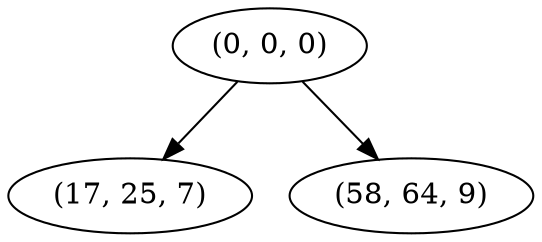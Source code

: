 digraph tree {
    "(0, 0, 0)";
    "(17, 25, 7)";
    "(58, 64, 9)";
    "(0, 0, 0)" -> "(17, 25, 7)";
    "(0, 0, 0)" -> "(58, 64, 9)";
}

